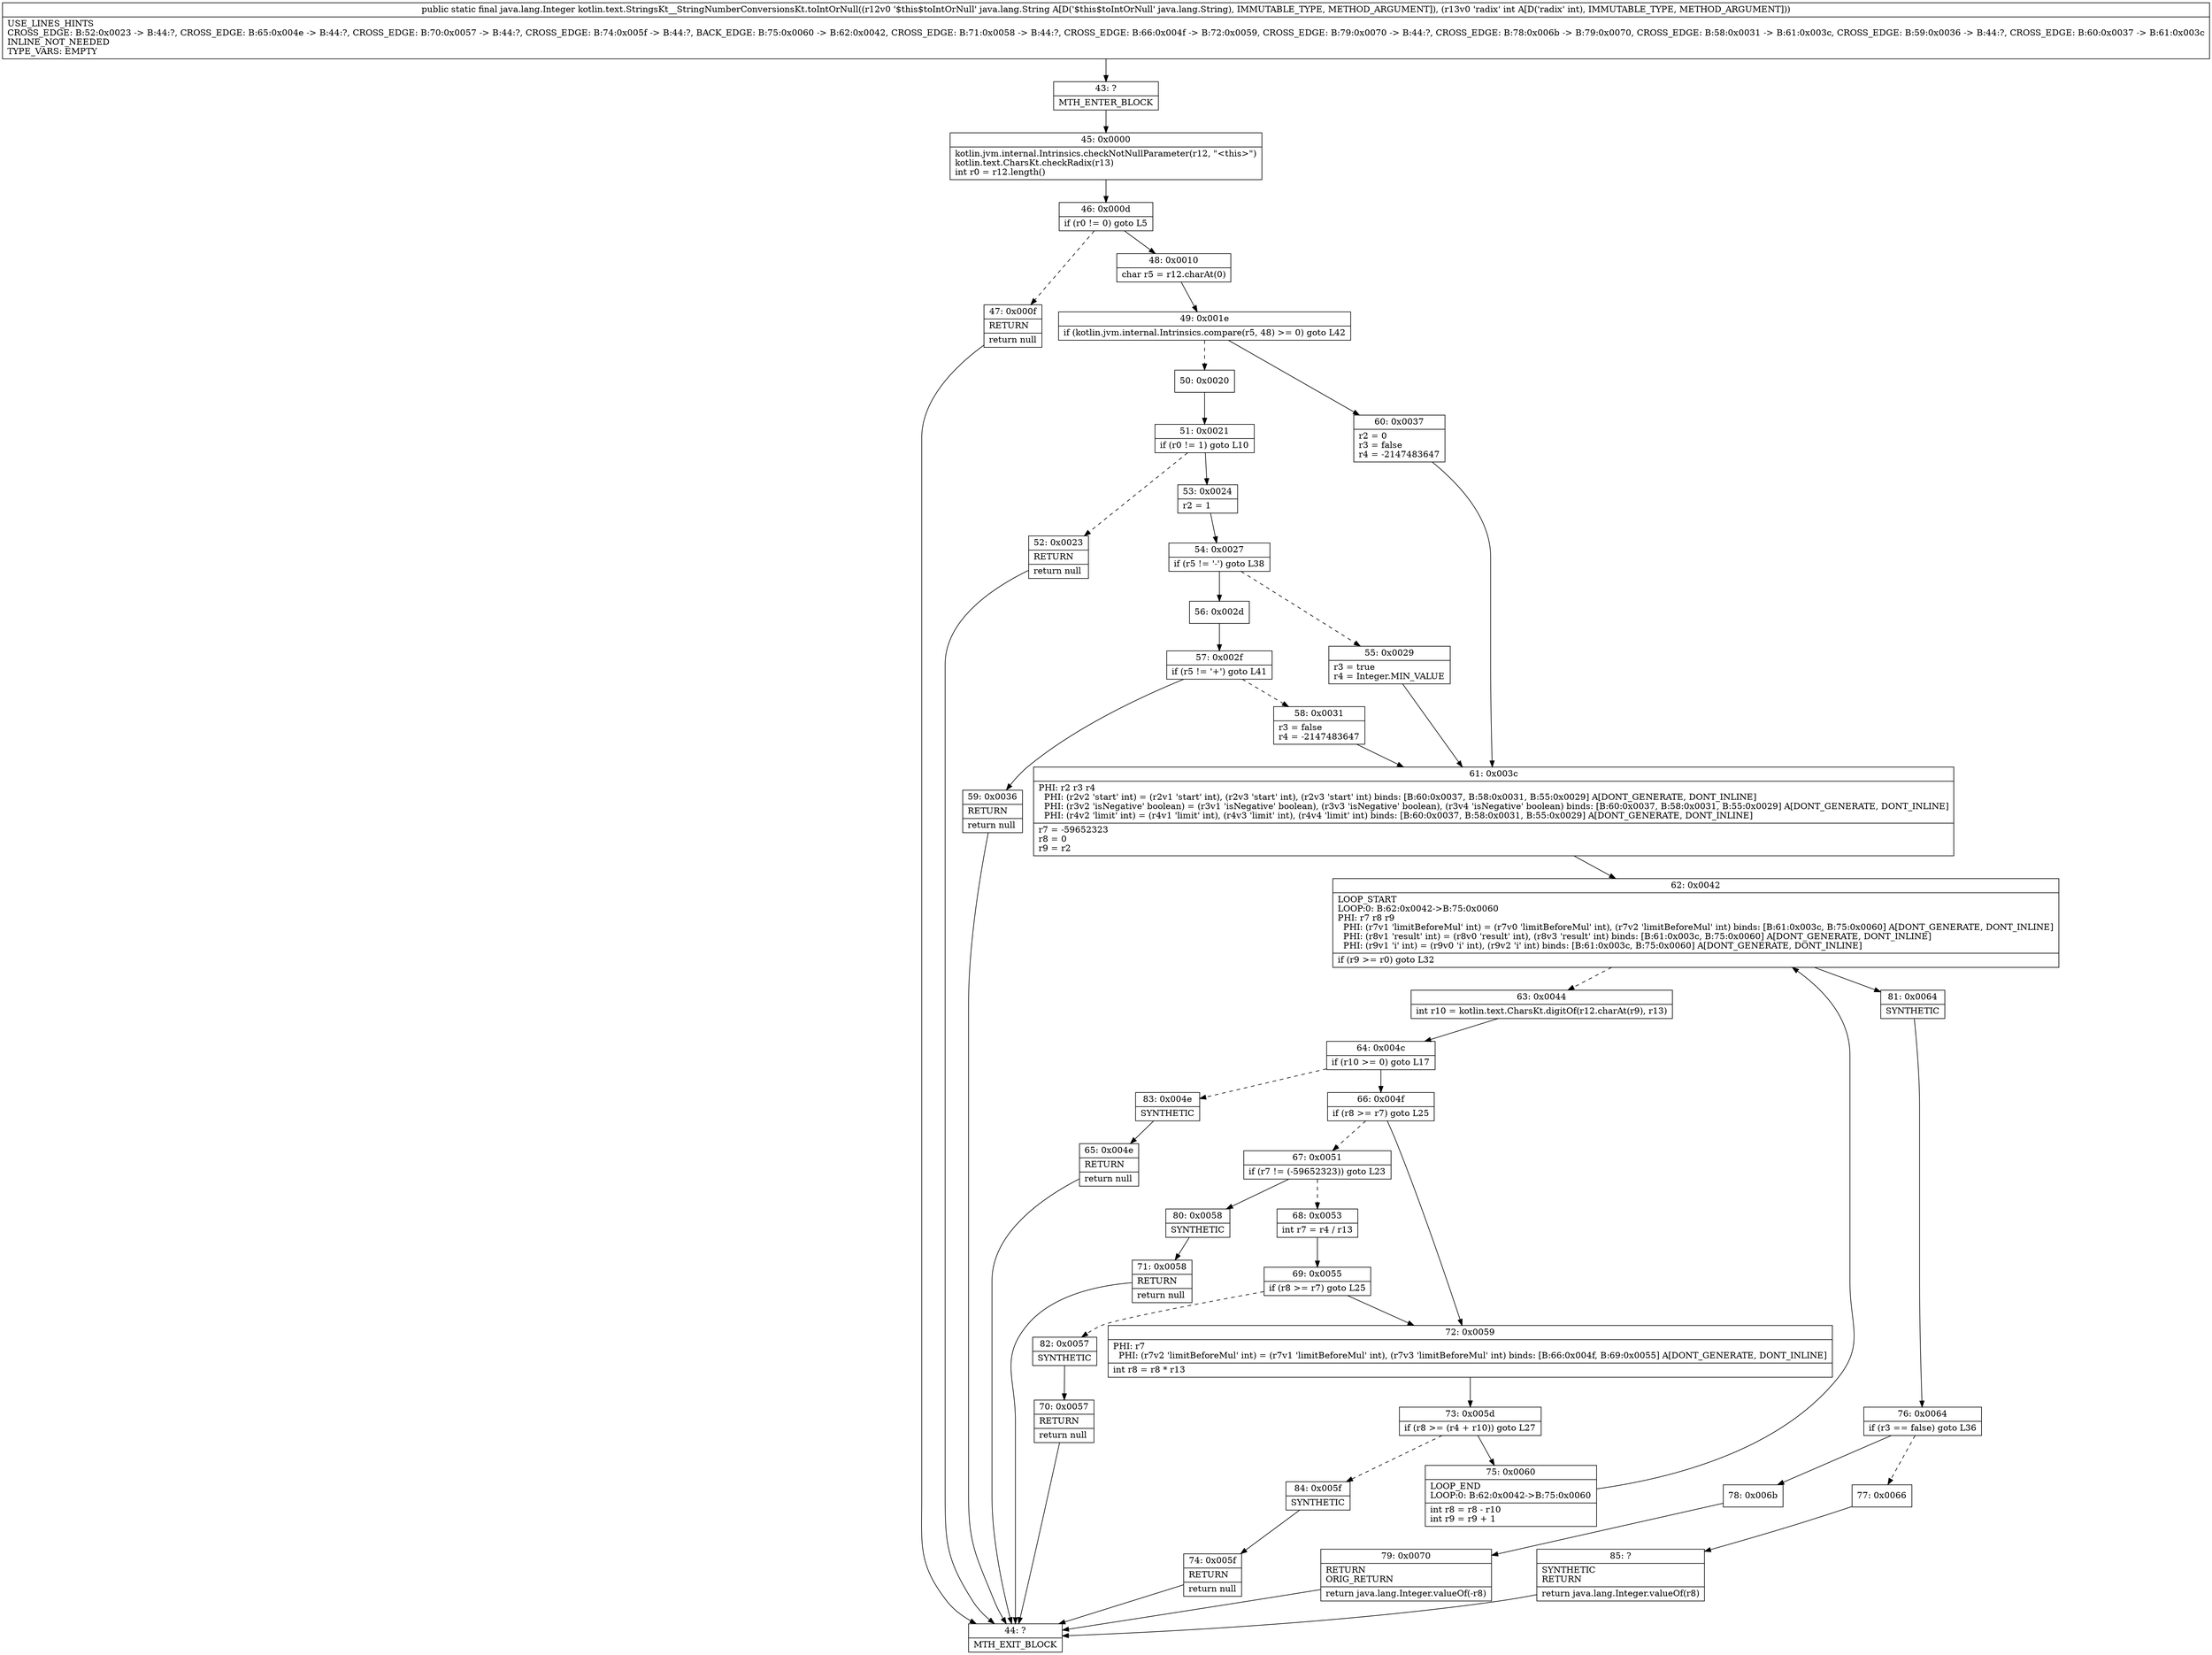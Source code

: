 digraph "CFG forkotlin.text.StringsKt__StringNumberConversionsKt.toIntOrNull(Ljava\/lang\/String;I)Ljava\/lang\/Integer;" {
Node_43 [shape=record,label="{43\:\ ?|MTH_ENTER_BLOCK\l}"];
Node_45 [shape=record,label="{45\:\ 0x0000|kotlin.jvm.internal.Intrinsics.checkNotNullParameter(r12, \"\<this\>\")\lkotlin.text.CharsKt.checkRadix(r13)\lint r0 = r12.length()\l}"];
Node_46 [shape=record,label="{46\:\ 0x000d|if (r0 != 0) goto L5\l}"];
Node_47 [shape=record,label="{47\:\ 0x000f|RETURN\l|return null\l}"];
Node_44 [shape=record,label="{44\:\ ?|MTH_EXIT_BLOCK\l}"];
Node_48 [shape=record,label="{48\:\ 0x0010|char r5 = r12.charAt(0)\l}"];
Node_49 [shape=record,label="{49\:\ 0x001e|if (kotlin.jvm.internal.Intrinsics.compare(r5, 48) \>= 0) goto L42\l}"];
Node_50 [shape=record,label="{50\:\ 0x0020}"];
Node_51 [shape=record,label="{51\:\ 0x0021|if (r0 != 1) goto L10\l}"];
Node_52 [shape=record,label="{52\:\ 0x0023|RETURN\l|return null\l}"];
Node_53 [shape=record,label="{53\:\ 0x0024|r2 = 1\l}"];
Node_54 [shape=record,label="{54\:\ 0x0027|if (r5 != '\-') goto L38\l}"];
Node_55 [shape=record,label="{55\:\ 0x0029|r3 = true\lr4 = Integer.MIN_VALUE\l}"];
Node_61 [shape=record,label="{61\:\ 0x003c|PHI: r2 r3 r4 \l  PHI: (r2v2 'start' int) = (r2v1 'start' int), (r2v3 'start' int), (r2v3 'start' int) binds: [B:60:0x0037, B:58:0x0031, B:55:0x0029] A[DONT_GENERATE, DONT_INLINE]\l  PHI: (r3v2 'isNegative' boolean) = (r3v1 'isNegative' boolean), (r3v3 'isNegative' boolean), (r3v4 'isNegative' boolean) binds: [B:60:0x0037, B:58:0x0031, B:55:0x0029] A[DONT_GENERATE, DONT_INLINE]\l  PHI: (r4v2 'limit' int) = (r4v1 'limit' int), (r4v3 'limit' int), (r4v4 'limit' int) binds: [B:60:0x0037, B:58:0x0031, B:55:0x0029] A[DONT_GENERATE, DONT_INLINE]\l|r7 = \-59652323\lr8 = 0\lr9 = r2\l}"];
Node_62 [shape=record,label="{62\:\ 0x0042|LOOP_START\lLOOP:0: B:62:0x0042\-\>B:75:0x0060\lPHI: r7 r8 r9 \l  PHI: (r7v1 'limitBeforeMul' int) = (r7v0 'limitBeforeMul' int), (r7v2 'limitBeforeMul' int) binds: [B:61:0x003c, B:75:0x0060] A[DONT_GENERATE, DONT_INLINE]\l  PHI: (r8v1 'result' int) = (r8v0 'result' int), (r8v3 'result' int) binds: [B:61:0x003c, B:75:0x0060] A[DONT_GENERATE, DONT_INLINE]\l  PHI: (r9v1 'i' int) = (r9v0 'i' int), (r9v2 'i' int) binds: [B:61:0x003c, B:75:0x0060] A[DONT_GENERATE, DONT_INLINE]\l|if (r9 \>= r0) goto L32\l}"];
Node_63 [shape=record,label="{63\:\ 0x0044|int r10 = kotlin.text.CharsKt.digitOf(r12.charAt(r9), r13)\l}"];
Node_64 [shape=record,label="{64\:\ 0x004c|if (r10 \>= 0) goto L17\l}"];
Node_66 [shape=record,label="{66\:\ 0x004f|if (r8 \>= r7) goto L25\l}"];
Node_67 [shape=record,label="{67\:\ 0x0051|if (r7 != (\-59652323)) goto L23\l}"];
Node_68 [shape=record,label="{68\:\ 0x0053|int r7 = r4 \/ r13\l}"];
Node_69 [shape=record,label="{69\:\ 0x0055|if (r8 \>= r7) goto L25\l}"];
Node_82 [shape=record,label="{82\:\ 0x0057|SYNTHETIC\l}"];
Node_70 [shape=record,label="{70\:\ 0x0057|RETURN\l|return null\l}"];
Node_80 [shape=record,label="{80\:\ 0x0058|SYNTHETIC\l}"];
Node_71 [shape=record,label="{71\:\ 0x0058|RETURN\l|return null\l}"];
Node_72 [shape=record,label="{72\:\ 0x0059|PHI: r7 \l  PHI: (r7v2 'limitBeforeMul' int) = (r7v1 'limitBeforeMul' int), (r7v3 'limitBeforeMul' int) binds: [B:66:0x004f, B:69:0x0055] A[DONT_GENERATE, DONT_INLINE]\l|int r8 = r8 * r13\l}"];
Node_73 [shape=record,label="{73\:\ 0x005d|if (r8 \>= (r4 + r10)) goto L27\l}"];
Node_75 [shape=record,label="{75\:\ 0x0060|LOOP_END\lLOOP:0: B:62:0x0042\-\>B:75:0x0060\l|int r8 = r8 \- r10\lint r9 = r9 + 1\l}"];
Node_84 [shape=record,label="{84\:\ 0x005f|SYNTHETIC\l}"];
Node_74 [shape=record,label="{74\:\ 0x005f|RETURN\l|return null\l}"];
Node_83 [shape=record,label="{83\:\ 0x004e|SYNTHETIC\l}"];
Node_65 [shape=record,label="{65\:\ 0x004e|RETURN\l|return null\l}"];
Node_81 [shape=record,label="{81\:\ 0x0064|SYNTHETIC\l}"];
Node_76 [shape=record,label="{76\:\ 0x0064|if (r3 == false) goto L36\l}"];
Node_77 [shape=record,label="{77\:\ 0x0066}"];
Node_85 [shape=record,label="{85\:\ ?|SYNTHETIC\lRETURN\l|return java.lang.Integer.valueOf(r8)\l}"];
Node_78 [shape=record,label="{78\:\ 0x006b}"];
Node_79 [shape=record,label="{79\:\ 0x0070|RETURN\lORIG_RETURN\l|return java.lang.Integer.valueOf(\-r8)\l}"];
Node_56 [shape=record,label="{56\:\ 0x002d}"];
Node_57 [shape=record,label="{57\:\ 0x002f|if (r5 != '+') goto L41\l}"];
Node_58 [shape=record,label="{58\:\ 0x0031|r3 = false\lr4 = \-2147483647\l}"];
Node_59 [shape=record,label="{59\:\ 0x0036|RETURN\l|return null\l}"];
Node_60 [shape=record,label="{60\:\ 0x0037|r2 = 0\lr3 = false\lr4 = \-2147483647\l}"];
MethodNode[shape=record,label="{public static final java.lang.Integer kotlin.text.StringsKt__StringNumberConversionsKt.toIntOrNull((r12v0 '$this$toIntOrNull' java.lang.String A[D('$this$toIntOrNull' java.lang.String), IMMUTABLE_TYPE, METHOD_ARGUMENT]), (r13v0 'radix' int A[D('radix' int), IMMUTABLE_TYPE, METHOD_ARGUMENT]))  | USE_LINES_HINTS\lCROSS_EDGE: B:52:0x0023 \-\> B:44:?, CROSS_EDGE: B:65:0x004e \-\> B:44:?, CROSS_EDGE: B:70:0x0057 \-\> B:44:?, CROSS_EDGE: B:74:0x005f \-\> B:44:?, BACK_EDGE: B:75:0x0060 \-\> B:62:0x0042, CROSS_EDGE: B:71:0x0058 \-\> B:44:?, CROSS_EDGE: B:66:0x004f \-\> B:72:0x0059, CROSS_EDGE: B:79:0x0070 \-\> B:44:?, CROSS_EDGE: B:78:0x006b \-\> B:79:0x0070, CROSS_EDGE: B:58:0x0031 \-\> B:61:0x003c, CROSS_EDGE: B:59:0x0036 \-\> B:44:?, CROSS_EDGE: B:60:0x0037 \-\> B:61:0x003c\lINLINE_NOT_NEEDED\lTYPE_VARS: EMPTY\l}"];
MethodNode -> Node_43;Node_43 -> Node_45;
Node_45 -> Node_46;
Node_46 -> Node_47[style=dashed];
Node_46 -> Node_48;
Node_47 -> Node_44;
Node_48 -> Node_49;
Node_49 -> Node_50[style=dashed];
Node_49 -> Node_60;
Node_50 -> Node_51;
Node_51 -> Node_52[style=dashed];
Node_51 -> Node_53;
Node_52 -> Node_44;
Node_53 -> Node_54;
Node_54 -> Node_55[style=dashed];
Node_54 -> Node_56;
Node_55 -> Node_61;
Node_61 -> Node_62;
Node_62 -> Node_63[style=dashed];
Node_62 -> Node_81;
Node_63 -> Node_64;
Node_64 -> Node_66;
Node_64 -> Node_83[style=dashed];
Node_66 -> Node_67[style=dashed];
Node_66 -> Node_72;
Node_67 -> Node_68[style=dashed];
Node_67 -> Node_80;
Node_68 -> Node_69;
Node_69 -> Node_72;
Node_69 -> Node_82[style=dashed];
Node_82 -> Node_70;
Node_70 -> Node_44;
Node_80 -> Node_71;
Node_71 -> Node_44;
Node_72 -> Node_73;
Node_73 -> Node_75;
Node_73 -> Node_84[style=dashed];
Node_75 -> Node_62;
Node_84 -> Node_74;
Node_74 -> Node_44;
Node_83 -> Node_65;
Node_65 -> Node_44;
Node_81 -> Node_76;
Node_76 -> Node_77[style=dashed];
Node_76 -> Node_78;
Node_77 -> Node_85;
Node_85 -> Node_44;
Node_78 -> Node_79;
Node_79 -> Node_44;
Node_56 -> Node_57;
Node_57 -> Node_58[style=dashed];
Node_57 -> Node_59;
Node_58 -> Node_61;
Node_59 -> Node_44;
Node_60 -> Node_61;
}

